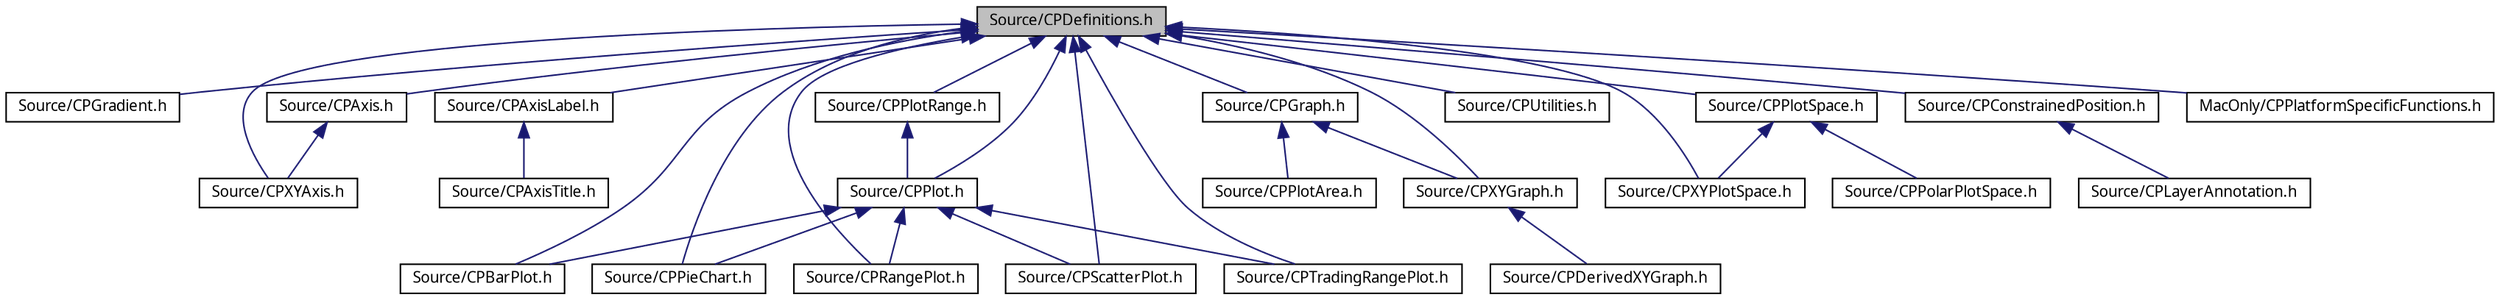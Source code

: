 digraph G
{
  bgcolor="transparent";
  edge [fontname="Lucinda Grande",fontsize="10",labelfontname="Lucinda Grande",labelfontsize="10"];
  node [fontname="Lucinda Grande",fontsize="10",shape=record];
  Node1 [label="Source/CPDefinitions.h",height=0.2,width=0.4,color="black", fillcolor="grey75", style="filled" fontcolor="black"];
  Node1 -> Node2 [dir=back,color="midnightblue",fontsize="10",style="solid",fontname="Lucinda Grande"];
  Node2 [label="Source/CPGradient.h",height=0.2,width=0.4,color="black",URL="$_c_p_gradient_8h.html"];
  Node1 -> Node3 [dir=back,color="midnightblue",fontsize="10",style="solid",fontname="Lucinda Grande"];
  Node3 [label="Source/CPAxis.h",height=0.2,width=0.4,color="black",URL="$_c_p_axis_8h.html"];
  Node3 -> Node4 [dir=back,color="midnightblue",fontsize="10",style="solid",fontname="Lucinda Grande"];
  Node4 [label="Source/CPXYAxis.h",height=0.2,width=0.4,color="black",URL="$_c_p_x_y_axis_8h_source.html"];
  Node1 -> Node5 [dir=back,color="midnightblue",fontsize="10",style="solid",fontname="Lucinda Grande"];
  Node5 [label="Source/CPAxisLabel.h",height=0.2,width=0.4,color="black",URL="$_c_p_axis_label_8h_source.html"];
  Node5 -> Node6 [dir=back,color="midnightblue",fontsize="10",style="solid",fontname="Lucinda Grande"];
  Node6 [label="Source/CPAxisTitle.h",height=0.2,width=0.4,color="black",URL="$_c_p_axis_title_8h_source.html"];
  Node1 -> Node7 [dir=back,color="midnightblue",fontsize="10",style="solid",fontname="Lucinda Grande"];
  Node7 [label="Source/CPPlotRange.h",height=0.2,width=0.4,color="black",URL="$_c_p_plot_range_8h.html"];
  Node7 -> Node8 [dir=back,color="midnightblue",fontsize="10",style="solid",fontname="Lucinda Grande"];
  Node8 [label="Source/CPPlot.h",height=0.2,width=0.4,color="black",URL="$_c_p_plot_8h.html"];
  Node8 -> Node9 [dir=back,color="midnightblue",fontsize="10",style="solid",fontname="Lucinda Grande"];
  Node9 [label="Source/CPBarPlot.h",height=0.2,width=0.4,color="black",URL="$_c_p_bar_plot_8h.html"];
  Node8 -> Node10 [dir=back,color="midnightblue",fontsize="10",style="solid",fontname="Lucinda Grande"];
  Node10 [label="Source/CPPieChart.h",height=0.2,width=0.4,color="black",URL="$_c_p_pie_chart_8h.html"];
  Node8 -> Node11 [dir=back,color="midnightblue",fontsize="10",style="solid",fontname="Lucinda Grande"];
  Node11 [label="Source/CPRangePlot.h",height=0.2,width=0.4,color="black",URL="$_c_p_range_plot_8h_source.html"];
  Node8 -> Node12 [dir=back,color="midnightblue",fontsize="10",style="solid",fontname="Lucinda Grande"];
  Node12 [label="Source/CPScatterPlot.h",height=0.2,width=0.4,color="black",URL="$_c_p_scatter_plot_8h.html"];
  Node8 -> Node13 [dir=back,color="midnightblue",fontsize="10",style="solid",fontname="Lucinda Grande"];
  Node13 [label="Source/CPTradingRangePlot.h",height=0.2,width=0.4,color="black",URL="$_c_p_trading_range_plot_8h.html"];
  Node1 -> Node14 [dir=back,color="midnightblue",fontsize="10",style="solid",fontname="Lucinda Grande"];
  Node14 [label="Source/CPGraph.h",height=0.2,width=0.4,color="black",URL="$_c_p_graph_8h.html"];
  Node14 -> Node15 [dir=back,color="midnightblue",fontsize="10",style="solid",fontname="Lucinda Grande"];
  Node15 [label="Source/CPPlotArea.h",height=0.2,width=0.4,color="black",URL="$_c_p_plot_area_8h_source.html"];
  Node14 -> Node16 [dir=back,color="midnightblue",fontsize="10",style="solid",fontname="Lucinda Grande"];
  Node16 [label="Source/CPXYGraph.h",height=0.2,width=0.4,color="black",URL="$_c_p_x_y_graph_8h_source.html"];
  Node16 -> Node17 [dir=back,color="midnightblue",fontsize="10",style="solid",fontname="Lucinda Grande"];
  Node17 [label="Source/CPDerivedXYGraph.h",height=0.2,width=0.4,color="black",URL="$_c_p_derived_x_y_graph_8h_source.html"];
  Node1 -> Node18 [dir=back,color="midnightblue",fontsize="10",style="solid",fontname="Lucinda Grande"];
  Node18 [label="Source/CPUtilities.h",height=0.2,width=0.4,color="black",URL="$_c_p_utilities_8h.html"];
  Node1 -> Node9 [dir=back,color="midnightblue",fontsize="10",style="solid",fontname="Lucinda Grande"];
  Node1 -> Node19 [dir=back,color="midnightblue",fontsize="10",style="solid",fontname="Lucinda Grande"];
  Node19 [label="Source/CPXYPlotSpace.h",height=0.2,width=0.4,color="black",URL="$_c_p_x_y_plot_space_8h_source.html"];
  Node1 -> Node20 [dir=back,color="midnightblue",fontsize="10",style="solid",fontname="Lucinda Grande"];
  Node20 [label="Source/CPConstrainedPosition.h",height=0.2,width=0.4,color="black",URL="$_c_p_constrained_position_8h_source.html"];
  Node20 -> Node21 [dir=back,color="midnightblue",fontsize="10",style="solid",fontname="Lucinda Grande"];
  Node21 [label="Source/CPLayerAnnotation.h",height=0.2,width=0.4,color="black",URL="$_c_p_layer_annotation_8h_source.html"];
  Node1 -> Node16 [dir=back,color="midnightblue",fontsize="10",style="solid",fontname="Lucinda Grande"];
  Node1 -> Node4 [dir=back,color="midnightblue",fontsize="10",style="solid",fontname="Lucinda Grande"];
  Node1 -> Node10 [dir=back,color="midnightblue",fontsize="10",style="solid",fontname="Lucinda Grande"];
  Node1 -> Node8 [dir=back,color="midnightblue",fontsize="10",style="solid",fontname="Lucinda Grande"];
  Node1 -> Node22 [dir=back,color="midnightblue",fontsize="10",style="solid",fontname="Lucinda Grande"];
  Node22 [label="Source/CPPlotSpace.h",height=0.2,width=0.4,color="black",URL="$_c_p_plot_space_8h_source.html"];
  Node22 -> Node23 [dir=back,color="midnightblue",fontsize="10",style="solid",fontname="Lucinda Grande"];
  Node23 [label="Source/CPPolarPlotSpace.h",height=0.2,width=0.4,color="black",URL="$_c_p_polar_plot_space_8h_source.html"];
  Node22 -> Node19 [dir=back,color="midnightblue",fontsize="10",style="solid",fontname="Lucinda Grande"];
  Node1 -> Node11 [dir=back,color="midnightblue",fontsize="10",style="solid",fontname="Lucinda Grande"];
  Node1 -> Node12 [dir=back,color="midnightblue",fontsize="10",style="solid",fontname="Lucinda Grande"];
  Node1 -> Node13 [dir=back,color="midnightblue",fontsize="10",style="solid",fontname="Lucinda Grande"];
  Node1 -> Node24 [dir=back,color="midnightblue",fontsize="10",style="solid",fontname="Lucinda Grande"];
  Node24 [label="MacOnly/CPPlatformSpecificFunctions.h",height=0.2,width=0.4,color="black",URL="$_c_p_platform_specific_functions_8h.html"];
}

